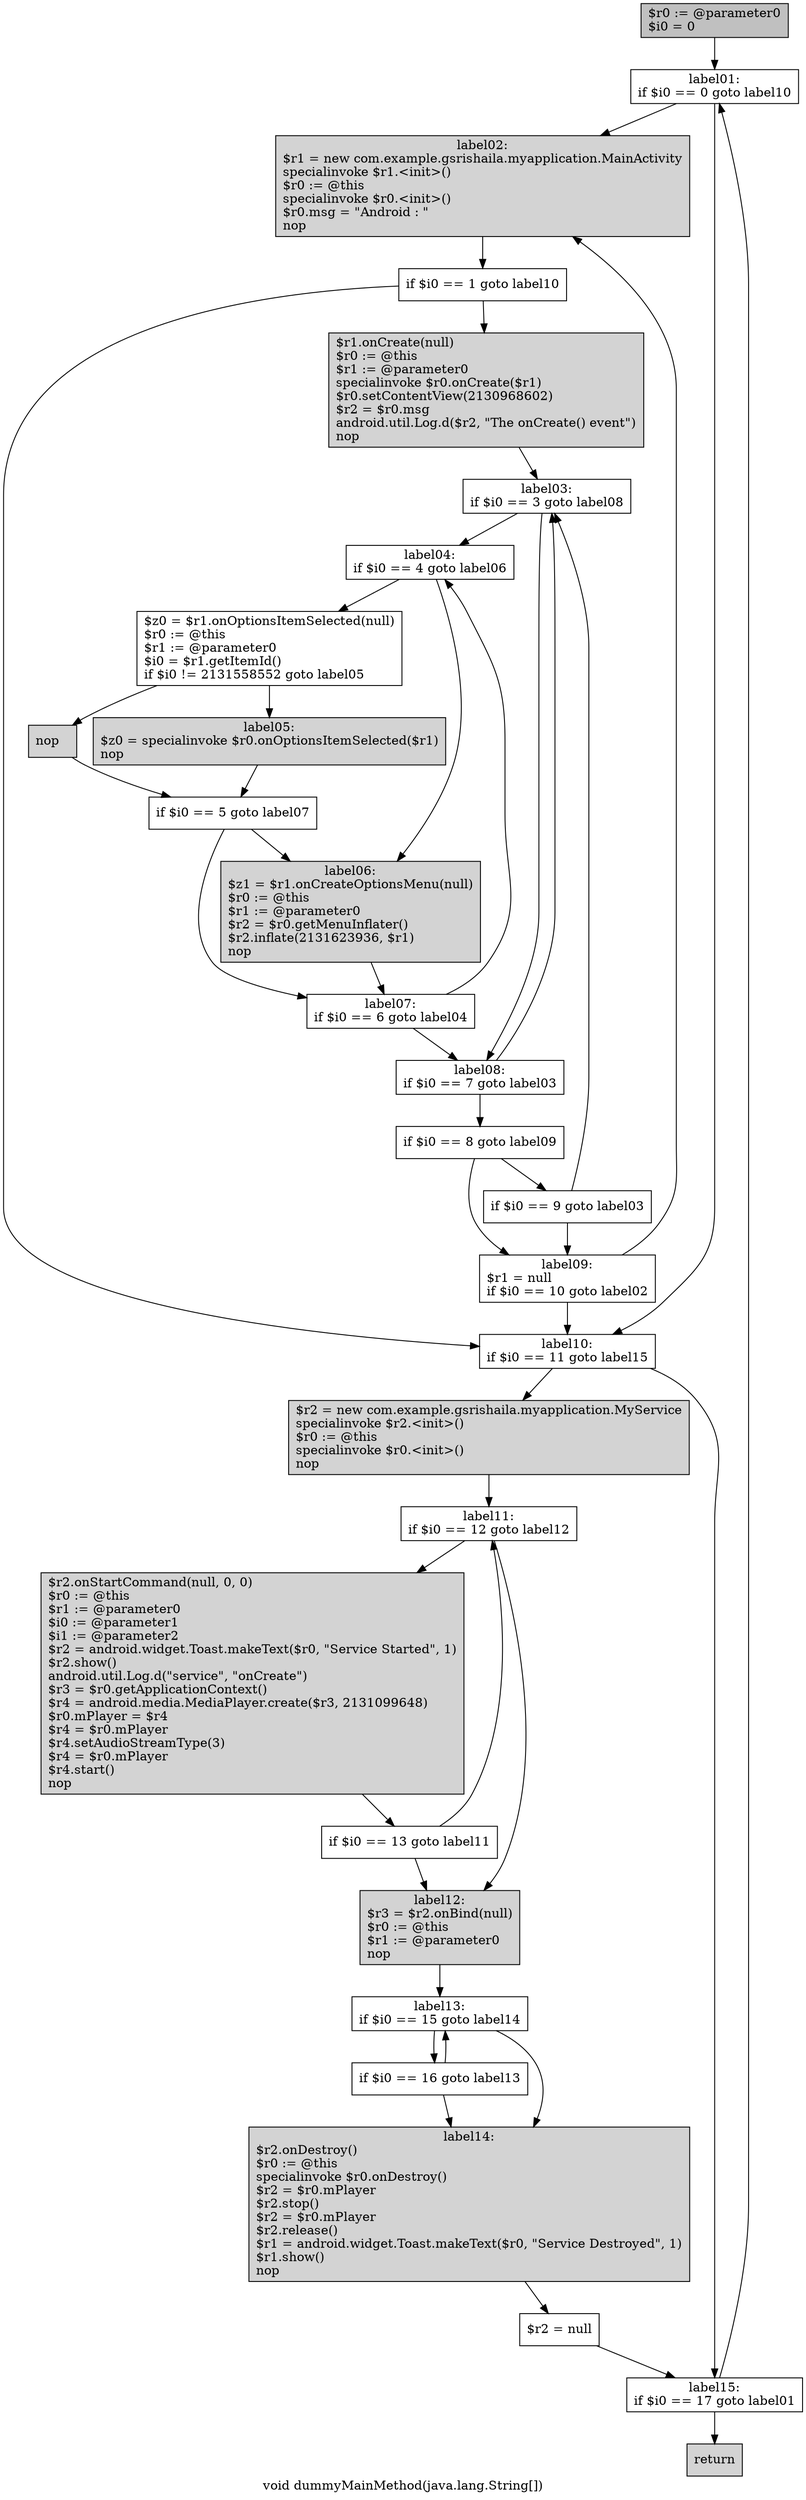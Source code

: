 digraph "void dummyMainMethod(java.lang.String[])" {
    label="void dummyMainMethod(java.lang.String[])";
    node [shape=box];
    "0" [style=filled,fillcolor=gray,label="$r0 := @parameter0\l$i0 = 0\l",];
    "1" [label="label01:\nif $i0 == 0 goto label10\l",];
    "0"->"1";
    "2" [style=filled,fillcolor=gray,style=filled,fillcolor=lightgray,label="label02:\n$r1 = new com.example.gsrishaila.myapplication.MainActivity\lspecialinvoke $r1.<init>()\l$r0 := @this\lspecialinvoke $r0.<init>()\l$r0.msg = \"Android : \"\lnop\l",];
    "1"->"2";
    "17" [label="label10:\nif $i0 == 11 goto label15\l",];
    "1"->"17";
    "3" [label="if $i0 == 1 goto label10\l",];
    "2"->"3";
    "4" [style=filled,fillcolor=gray,style=filled,fillcolor=lightgray,label="$r1.onCreate(null)\l$r0 := @this\l$r1 := @parameter0\lspecialinvoke $r0.onCreate($r1)\l$r0.setContentView(2130968602)\l$r2 = $r0.msg\landroid.util.Log.d($r2, \"The onCreate() event\")\lnop\l",];
    "3"->"4";
    "3"->"17";
    "5" [label="label03:\nif $i0 == 3 goto label08\l",];
    "4"->"5";
    "6" [label="label04:\nif $i0 == 4 goto label06\l",];
    "5"->"6";
    "13" [label="label08:\nif $i0 == 7 goto label03\l",];
    "5"->"13";
    "7" [label="$z0 = $r1.onOptionsItemSelected(null)\l$r0 := @this\l$r1 := @parameter0\l$i0 = $r1.getItemId()\lif $i0 != 2131558552 goto label05\l",];
    "6"->"7";
    "11" [style=filled,fillcolor=gray,style=filled,fillcolor=lightgray,label="label06:\n$z1 = $r1.onCreateOptionsMenu(null)\l$r0 := @this\l$r1 := @parameter0\l$r2 = $r0.getMenuInflater()\l$r2.inflate(2131623936, $r1)\lnop\l",];
    "6"->"11";
    "8" [style=filled,fillcolor=gray,style=filled,fillcolor=lightgray,label="nop\l",];
    "7"->"8";
    "9" [style=filled,fillcolor=gray,style=filled,fillcolor=lightgray,label="label05:\n$z0 = specialinvoke $r0.onOptionsItemSelected($r1)\lnop\l",];
    "7"->"9";
    "10" [label="if $i0 == 5 goto label07\l",];
    "8"->"10";
    "9"->"10";
    "10"->"11";
    "12" [label="label07:\nif $i0 == 6 goto label04\l",];
    "10"->"12";
    "11"->"12";
    "12"->"6";
    "12"->"13";
    "13"->"5";
    "14" [label="if $i0 == 8 goto label09\l",];
    "13"->"14";
    "15" [label="if $i0 == 9 goto label03\l",];
    "14"->"15";
    "16" [label="label09:\n$r1 = null\lif $i0 == 10 goto label02\l",];
    "14"->"16";
    "15"->"5";
    "15"->"16";
    "16"->"2";
    "16"->"17";
    "18" [style=filled,fillcolor=gray,style=filled,fillcolor=lightgray,label="$r2 = new com.example.gsrishaila.myapplication.MyService\lspecialinvoke $r2.<init>()\l$r0 := @this\lspecialinvoke $r0.<init>()\lnop\l",];
    "17"->"18";
    "27" [label="label15:\nif $i0 == 17 goto label01\l",];
    "17"->"27";
    "19" [label="label11:\nif $i0 == 12 goto label12\l",];
    "18"->"19";
    "20" [style=filled,fillcolor=gray,style=filled,fillcolor=lightgray,label="$r2.onStartCommand(null, 0, 0)\l$r0 := @this\l$r1 := @parameter0\l$i0 := @parameter1\l$i1 := @parameter2\l$r2 = android.widget.Toast.makeText($r0, \"Service Started\", 1)\l$r2.show()\landroid.util.Log.d(\"service\", \"onCreate\")\l$r3 = $r0.getApplicationContext()\l$r4 = android.media.MediaPlayer.create($r3, 2131099648)\l$r0.mPlayer = $r4\l$r4 = $r0.mPlayer\l$r4.setAudioStreamType(3)\l$r4 = $r0.mPlayer\l$r4.start()\lnop\l",];
    "19"->"20";
    "22" [style=filled,fillcolor=gray,style=filled,fillcolor=lightgray,label="label12:\n$r3 = $r2.onBind(null)\l$r0 := @this\l$r1 := @parameter0\lnop\l",];
    "19"->"22";
    "21" [label="if $i0 == 13 goto label11\l",];
    "20"->"21";
    "21"->"19";
    "21"->"22";
    "23" [label="label13:\nif $i0 == 15 goto label14\l",];
    "22"->"23";
    "24" [label="if $i0 == 16 goto label13\l",];
    "23"->"24";
    "25" [style=filled,fillcolor=gray,style=filled,fillcolor=lightgray,label="label14:\n$r2.onDestroy()\l$r0 := @this\lspecialinvoke $r0.onDestroy()\l$r2 = $r0.mPlayer\l$r2.stop()\l$r2 = $r0.mPlayer\l$r2.release()\l$r1 = android.widget.Toast.makeText($r0, \"Service Destroyed\", 1)\l$r1.show()\lnop\l",];
    "23"->"25";
    "24"->"23";
    "24"->"25";
    "26" [label="$r2 = null\l",];
    "25"->"26";
    "26"->"27";
    "27"->"1";
    "28" [style=filled,fillcolor=lightgray,label="return\l",];
    "27"->"28";
}
